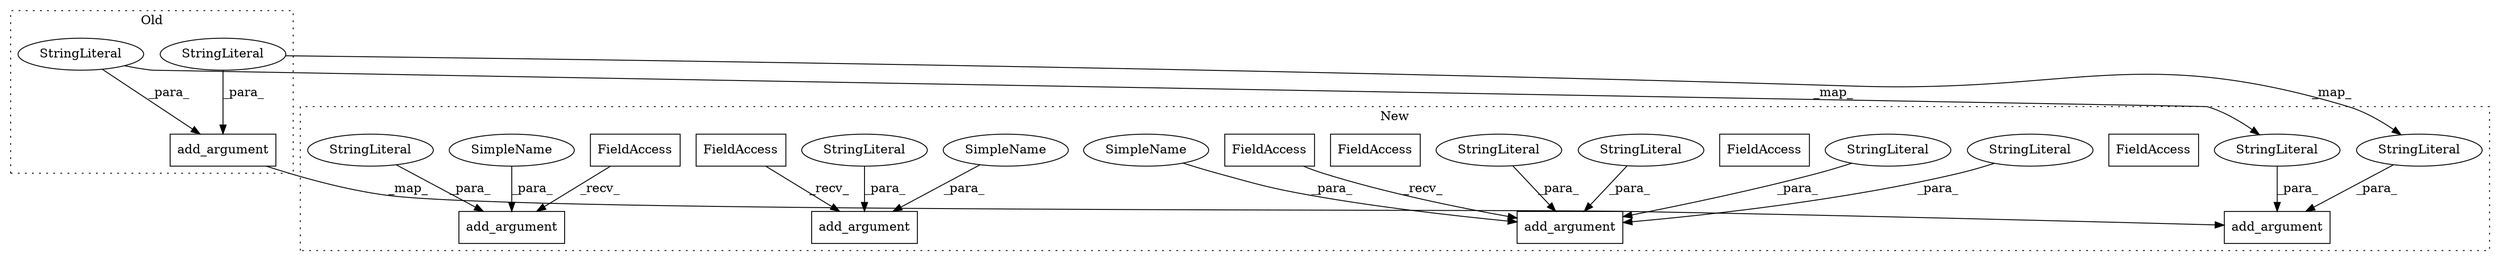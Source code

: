 digraph G {
subgraph cluster0 {
1 [label="add_argument" a="32" s="2600,2685" l="13,1" shape="box"];
4 [label="StringLiteral" a="45" s="2632" l="32" shape="ellipse"];
5 [label="StringLiteral" a="45" s="2613" l="18" shape="ellipse"];
label = "Old";
style="dotted";
}
subgraph cluster1 {
2 [label="add_argument" a="32" s="3273,3359" l="13,1" shape="box"];
3 [label="StringLiteral" a="45" s="3305" l="33" shape="ellipse"];
6 [label="StringLiteral" a="45" s="3286" l="18" shape="ellipse"];
7 [label="add_argument" a="32" s="3375,3450" l="13,1" shape="box"];
8 [label="FieldAccess" a="22" s="3368" l="6" shape="box"];
9 [label="StringLiteral" a="45" s="3446" l="4" shape="ellipse"];
10 [label="StringLiteral" a="45" s="3409" l="29" shape="ellipse"];
11 [label="FieldAccess" a="22" s="3778" l="6" shape="box"];
12 [label="add_argument" a="32" s="3785,3889" l="13,1" shape="box"];
13 [label="StringLiteral" a="45" s="3394" l="14" shape="ellipse"];
14 [label="StringLiteral" a="45" s="3388" l="5" shape="ellipse"];
15 [label="add_argument" a="32" s="3670,3769" l="13,1" shape="box"];
16 [label="FieldAccess" a="22" s="3663" l="6" shape="box"];
17 [label="StringLiteral" a="45" s="3700" l="57" shape="ellipse"];
18 [label="StringLiteral" a="45" s="3817" l="60" shape="ellipse"];
19 [label="FieldAccess" a="22" s="3778" l="6" shape="box"];
20 [label="FieldAccess" a="22" s="3663" l="6" shape="box"];
21 [label="FieldAccess" a="22" s="3368" l="6" shape="box"];
22 [label="SimpleName" a="42" s="3439" l="6" shape="ellipse"];
23 [label="SimpleName" a="42" s="3758" l="6" shape="ellipse"];
24 [label="SimpleName" a="42" s="3878" l="6" shape="ellipse"];
label = "New";
style="dotted";
}
1 -> 2 [label="_map_"];
3 -> 2 [label="_para_"];
4 -> 3 [label="_map_"];
4 -> 1 [label="_para_"];
5 -> 1 [label="_para_"];
5 -> 6 [label="_map_"];
6 -> 2 [label="_para_"];
9 -> 7 [label="_para_"];
10 -> 7 [label="_para_"];
13 -> 7 [label="_para_"];
14 -> 7 [label="_para_"];
17 -> 15 [label="_para_"];
18 -> 12 [label="_para_"];
19 -> 12 [label="_recv_"];
20 -> 15 [label="_recv_"];
21 -> 7 [label="_recv_"];
22 -> 7 [label="_para_"];
23 -> 15 [label="_para_"];
24 -> 12 [label="_para_"];
}
